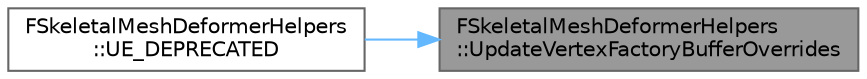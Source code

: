 digraph "FSkeletalMeshDeformerHelpers::UpdateVertexFactoryBufferOverrides"
{
 // INTERACTIVE_SVG=YES
 // LATEX_PDF_SIZE
  bgcolor="transparent";
  edge [fontname=Helvetica,fontsize=10,labelfontname=Helvetica,labelfontsize=10];
  node [fontname=Helvetica,fontsize=10,shape=box,height=0.2,width=0.4];
  rankdir="RL";
  Node1 [id="Node000001",label="FSkeletalMeshDeformerHelpers\l::UpdateVertexFactoryBufferOverrides",height=0.2,width=0.4,color="gray40", fillcolor="grey60", style="filled", fontcolor="black",tooltip="Update all of the MeshObject's passthrough vertex factories with the currently allocated vertex buffe..."];
  Node1 -> Node2 [id="edge1_Node000001_Node000002",dir="back",color="steelblue1",style="solid",tooltip=" "];
  Node2 [id="Node000002",label="FSkeletalMeshDeformerHelpers\l::UE_DEPRECATED",height=0.2,width=0.4,color="grey40", fillcolor="white", style="filled",URL="$d1/d98/classFSkeletalMeshDeformerHelpers.html#a16ab96fdba8fc50cae127b4291e18d01",tooltip=" "];
}
